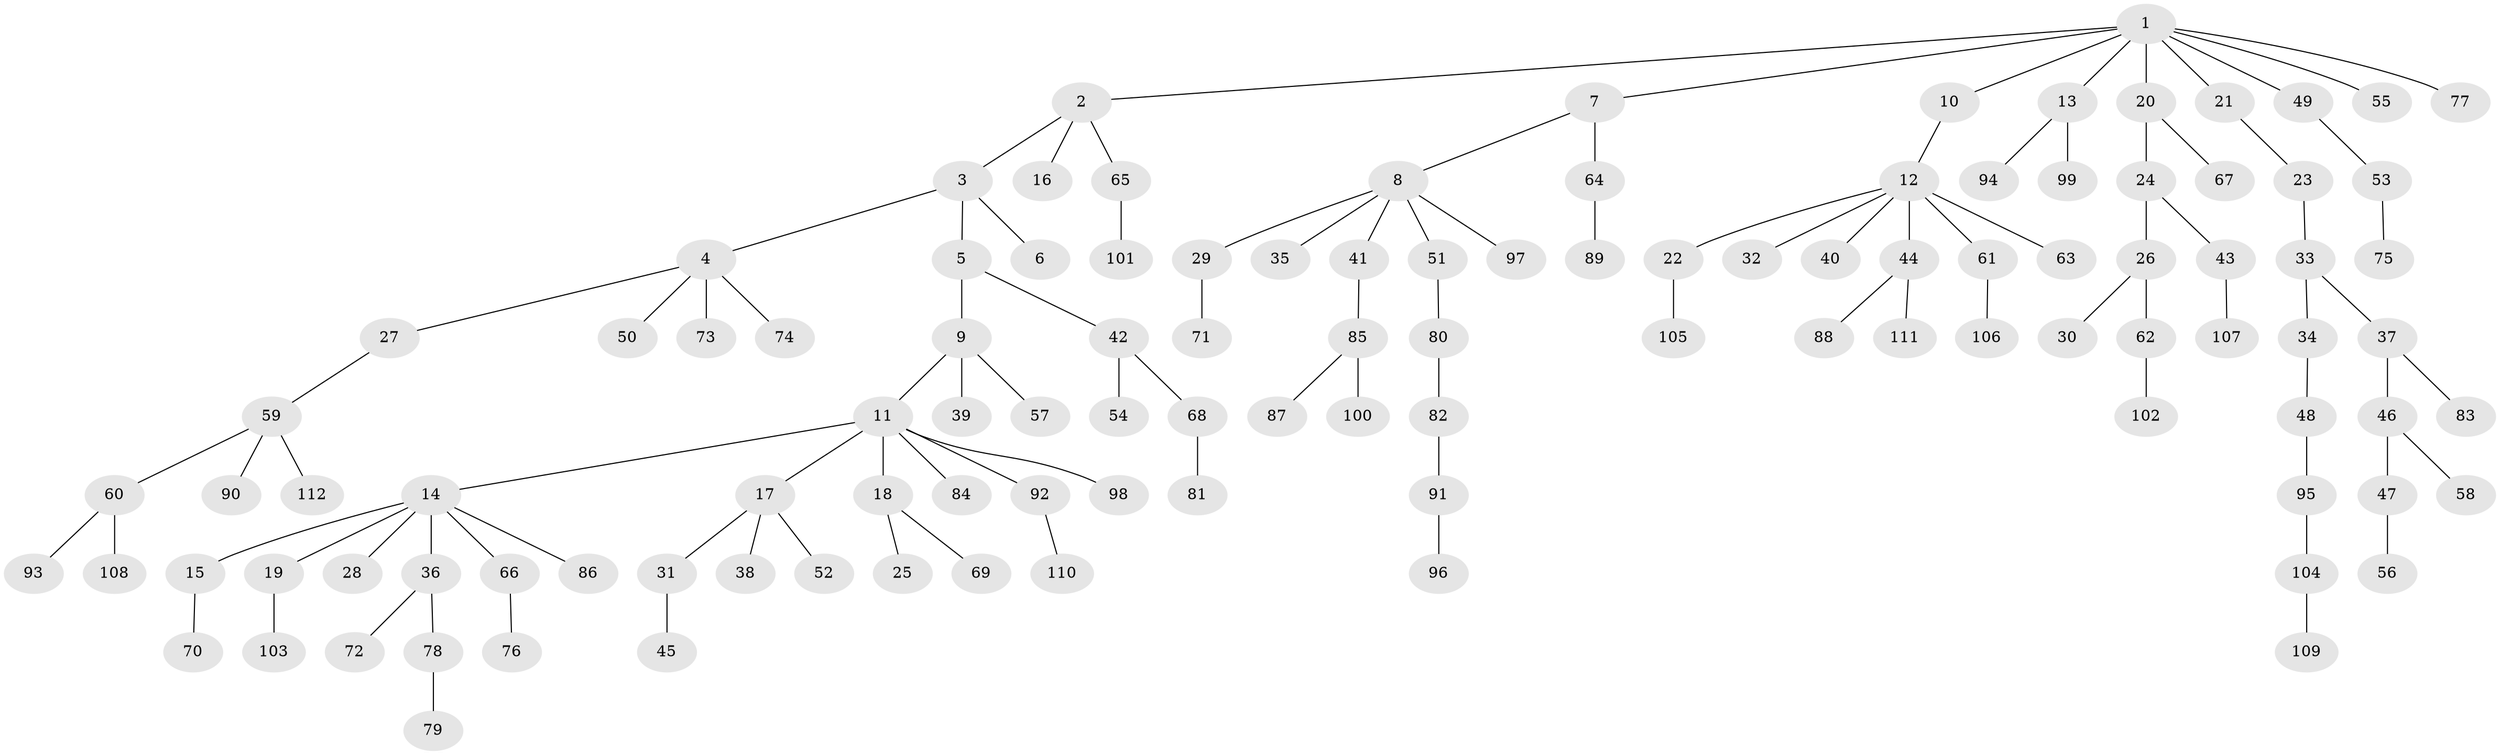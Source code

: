 // Generated by graph-tools (version 1.1) at 2025/02/03/09/25 03:02:30]
// undirected, 112 vertices, 111 edges
graph export_dot {
graph [start="1"]
  node [color=gray90,style=filled];
  1;
  2;
  3;
  4;
  5;
  6;
  7;
  8;
  9;
  10;
  11;
  12;
  13;
  14;
  15;
  16;
  17;
  18;
  19;
  20;
  21;
  22;
  23;
  24;
  25;
  26;
  27;
  28;
  29;
  30;
  31;
  32;
  33;
  34;
  35;
  36;
  37;
  38;
  39;
  40;
  41;
  42;
  43;
  44;
  45;
  46;
  47;
  48;
  49;
  50;
  51;
  52;
  53;
  54;
  55;
  56;
  57;
  58;
  59;
  60;
  61;
  62;
  63;
  64;
  65;
  66;
  67;
  68;
  69;
  70;
  71;
  72;
  73;
  74;
  75;
  76;
  77;
  78;
  79;
  80;
  81;
  82;
  83;
  84;
  85;
  86;
  87;
  88;
  89;
  90;
  91;
  92;
  93;
  94;
  95;
  96;
  97;
  98;
  99;
  100;
  101;
  102;
  103;
  104;
  105;
  106;
  107;
  108;
  109;
  110;
  111;
  112;
  1 -- 2;
  1 -- 7;
  1 -- 10;
  1 -- 13;
  1 -- 20;
  1 -- 21;
  1 -- 49;
  1 -- 55;
  1 -- 77;
  2 -- 3;
  2 -- 16;
  2 -- 65;
  3 -- 4;
  3 -- 5;
  3 -- 6;
  4 -- 27;
  4 -- 50;
  4 -- 73;
  4 -- 74;
  5 -- 9;
  5 -- 42;
  7 -- 8;
  7 -- 64;
  8 -- 29;
  8 -- 35;
  8 -- 41;
  8 -- 51;
  8 -- 97;
  9 -- 11;
  9 -- 39;
  9 -- 57;
  10 -- 12;
  11 -- 14;
  11 -- 17;
  11 -- 18;
  11 -- 84;
  11 -- 92;
  11 -- 98;
  12 -- 22;
  12 -- 32;
  12 -- 40;
  12 -- 44;
  12 -- 61;
  12 -- 63;
  13 -- 94;
  13 -- 99;
  14 -- 15;
  14 -- 19;
  14 -- 28;
  14 -- 36;
  14 -- 66;
  14 -- 86;
  15 -- 70;
  17 -- 31;
  17 -- 38;
  17 -- 52;
  18 -- 25;
  18 -- 69;
  19 -- 103;
  20 -- 24;
  20 -- 67;
  21 -- 23;
  22 -- 105;
  23 -- 33;
  24 -- 26;
  24 -- 43;
  26 -- 30;
  26 -- 62;
  27 -- 59;
  29 -- 71;
  31 -- 45;
  33 -- 34;
  33 -- 37;
  34 -- 48;
  36 -- 72;
  36 -- 78;
  37 -- 46;
  37 -- 83;
  41 -- 85;
  42 -- 54;
  42 -- 68;
  43 -- 107;
  44 -- 88;
  44 -- 111;
  46 -- 47;
  46 -- 58;
  47 -- 56;
  48 -- 95;
  49 -- 53;
  51 -- 80;
  53 -- 75;
  59 -- 60;
  59 -- 90;
  59 -- 112;
  60 -- 93;
  60 -- 108;
  61 -- 106;
  62 -- 102;
  64 -- 89;
  65 -- 101;
  66 -- 76;
  68 -- 81;
  78 -- 79;
  80 -- 82;
  82 -- 91;
  85 -- 87;
  85 -- 100;
  91 -- 96;
  92 -- 110;
  95 -- 104;
  104 -- 109;
}
